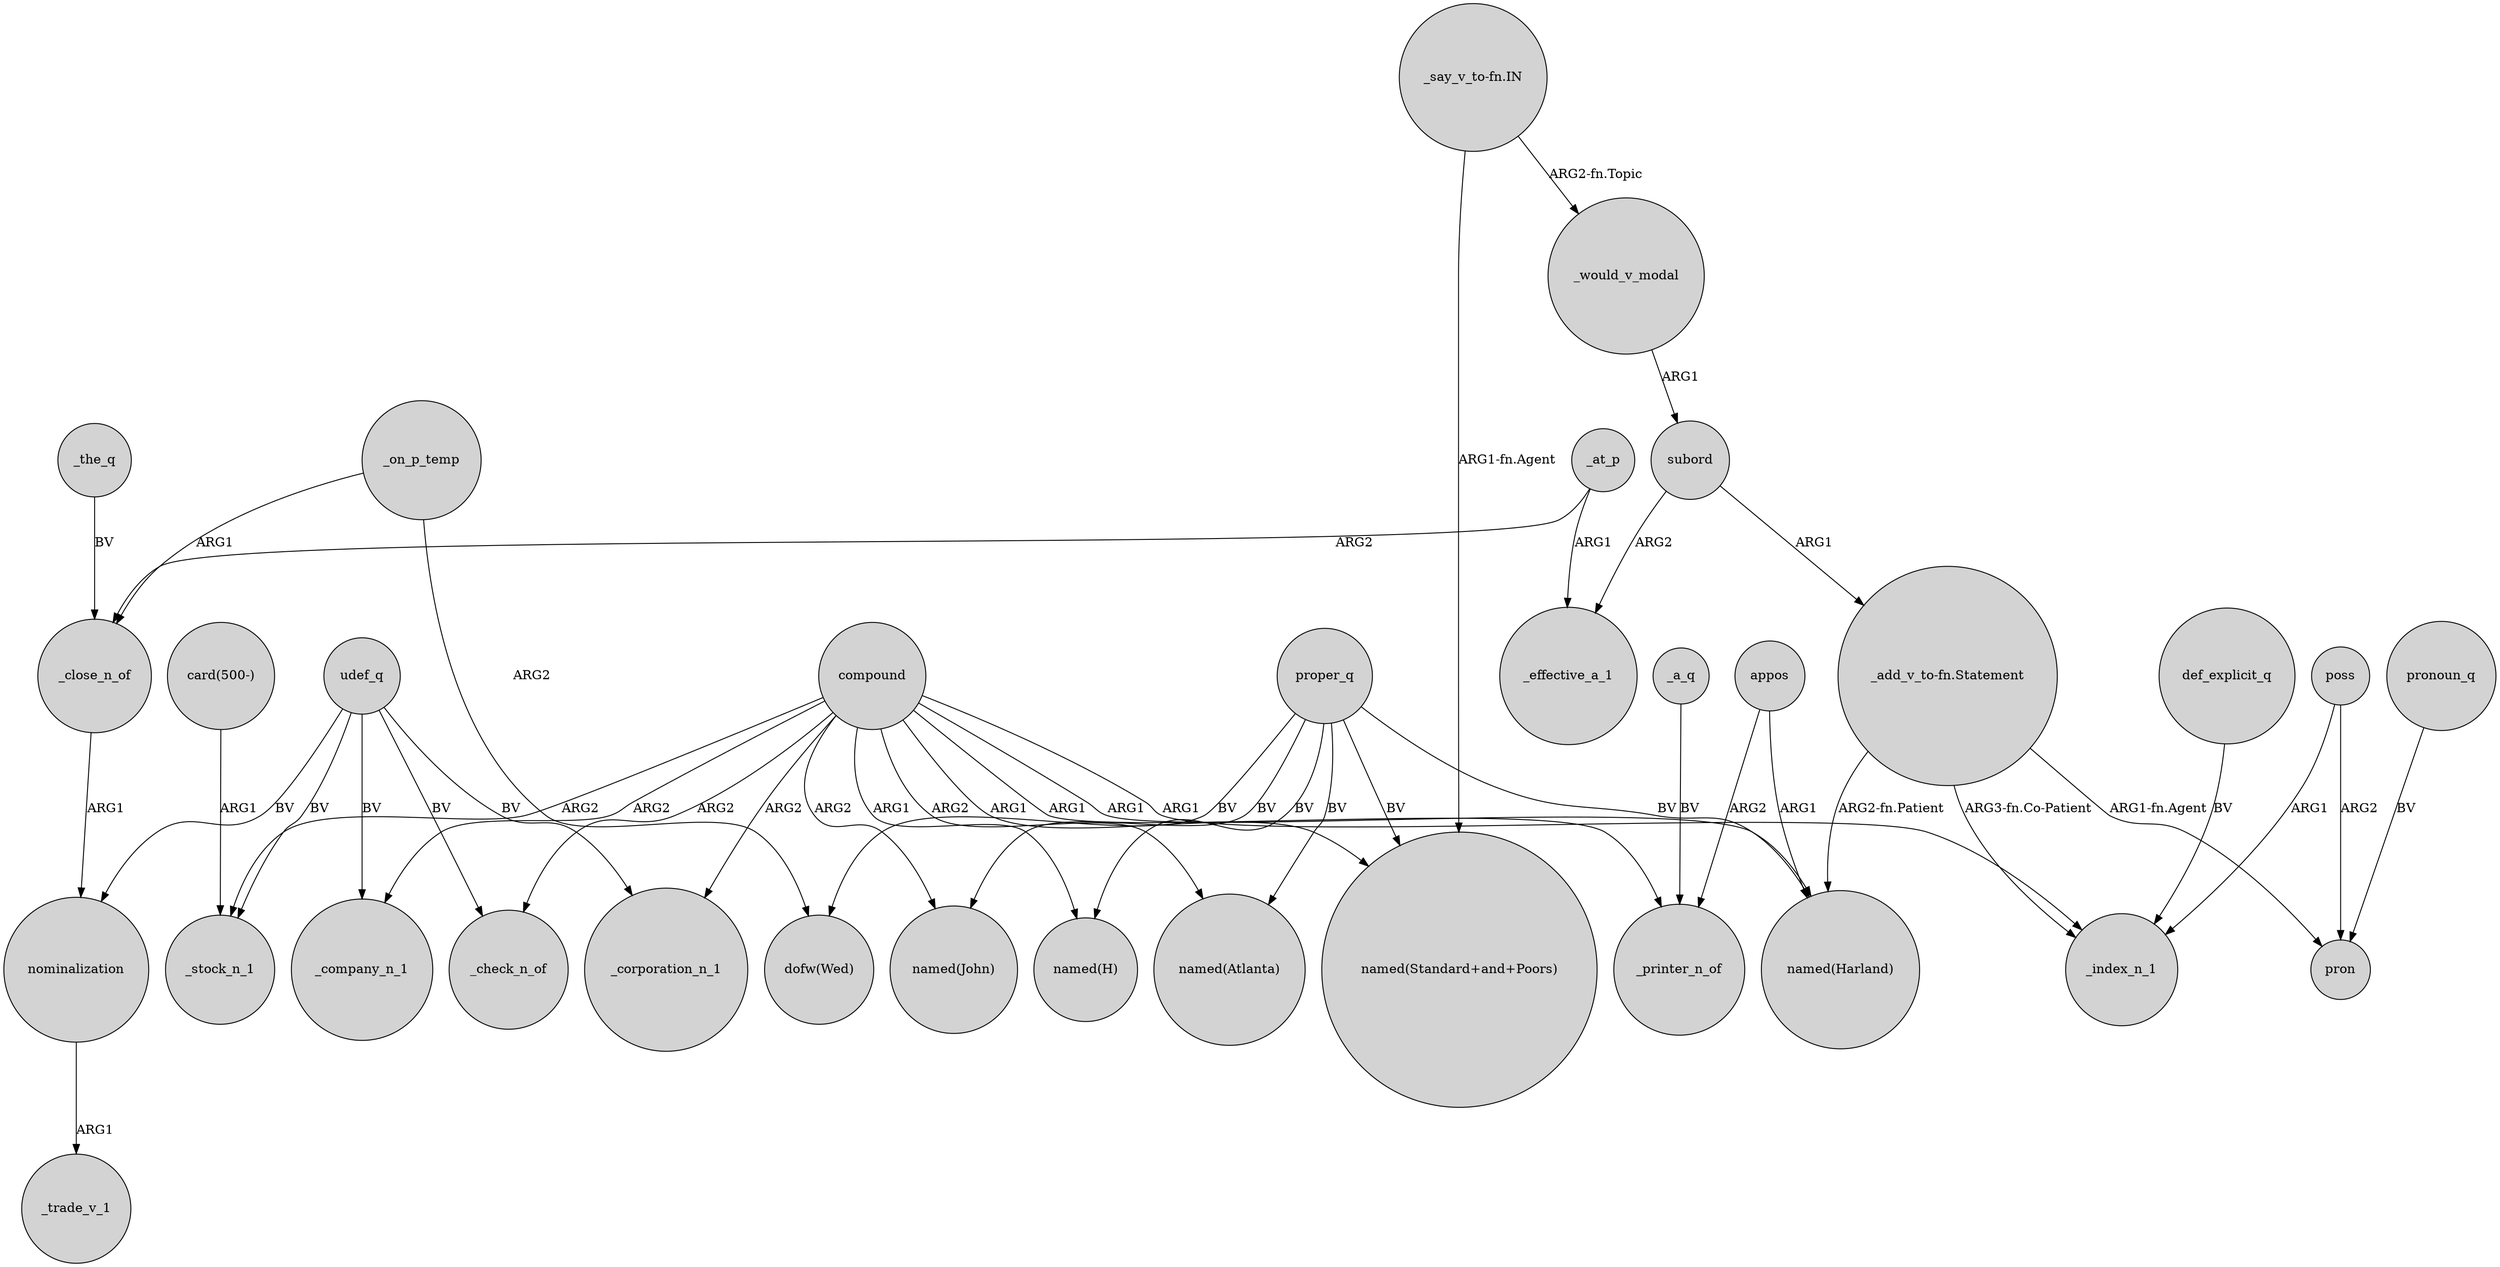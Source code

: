 digraph {
	node [shape=circle style=filled]
	"_say_v_to-fn.IN" -> _would_v_modal [label="ARG2-fn.Topic"]
	compound -> "named(John)" [label=ARG2]
	compound -> _printer_n_of [label=ARG1]
	udef_q -> _check_n_of [label=BV]
	subord -> _effective_a_1 [label=ARG2]
	_on_p_temp -> "dofw(Wed)" [label=ARG2]
	poss -> pron [label=ARG2]
	appos -> _printer_n_of [label=ARG2]
	_the_q -> _close_n_of [label=BV]
	proper_q -> "named(Harland)" [label=BV]
	compound -> "named(Harland)" [label=ARG1]
	def_explicit_q -> _index_n_1 [label=BV]
	compound -> _company_n_1 [label=ARG2]
	compound -> _corporation_n_1 [label=ARG2]
	"_say_v_to-fn.IN" -> "named(Standard+and+Poors)" [label="ARG1-fn.Agent"]
	compound -> "named(Standard+and+Poors)" [label=ARG1]
	_would_v_modal -> subord [label=ARG1]
	"_add_v_to-fn.Statement" -> pron [label="ARG1-fn.Agent"]
	nominalization -> _trade_v_1 [label=ARG1]
	"card(500-)" -> _stock_n_1 [label=ARG1]
	proper_q -> "named(Atlanta)" [label=BV]
	_close_n_of -> nominalization [label=ARG1]
	compound -> _stock_n_1 [label=ARG2]
	pronoun_q -> pron [label=BV]
	udef_q -> _corporation_n_1 [label=BV]
	udef_q -> _stock_n_1 [label=BV]
	_at_p -> _close_n_of [label=ARG2]
	proper_q -> "dofw(Wed)" [label=BV]
	proper_q -> "named(H)" [label=BV]
	appos -> "named(Harland)" [label=ARG1]
	udef_q -> nominalization [label=BV]
	_a_q -> _printer_n_of [label=BV]
	compound -> _check_n_of [label=ARG2]
	_on_p_temp -> _close_n_of [label=ARG1]
	"_add_v_to-fn.Statement" -> "named(Harland)" [label="ARG2-fn.Patient"]
	proper_q -> "named(Standard+and+Poors)" [label=BV]
	compound -> "named(Atlanta)" [label=ARG2]
	"_add_v_to-fn.Statement" -> _index_n_1 [label="ARG3-fn.Co-Patient"]
	compound -> "named(H)" [label=ARG1]
	proper_q -> "named(John)" [label=BV]
	_at_p -> _effective_a_1 [label=ARG1]
	udef_q -> _company_n_1 [label=BV]
	subord -> "_add_v_to-fn.Statement" [label=ARG1]
	compound -> _index_n_1 [label=ARG1]
	poss -> _index_n_1 [label=ARG1]
}
